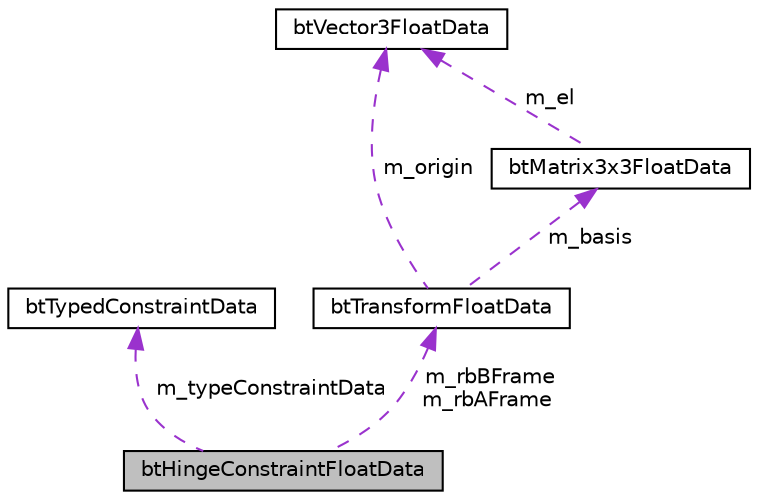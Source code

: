 digraph "btHingeConstraintFloatData"
{
  edge [fontname="Helvetica",fontsize="10",labelfontname="Helvetica",labelfontsize="10"];
  node [fontname="Helvetica",fontsize="10",shape=record];
  Node1 [label="btHingeConstraintFloatData",height=0.2,width=0.4,color="black", fillcolor="grey75", style="filled", fontcolor="black"];
  Node2 -> Node1 [dir="back",color="darkorchid3",fontsize="10",style="dashed",label=" m_typeConstraintData" ,fontname="Helvetica"];
  Node2 [label="btTypedConstraintData",height=0.2,width=0.4,color="black", fillcolor="white", style="filled",URL="$structbt_typed_constraint_data.html",tooltip="this structure is not used, except for loading pre-2.82 .bullet files "];
  Node3 -> Node1 [dir="back",color="darkorchid3",fontsize="10",style="dashed",label=" m_rbBFrame\nm_rbAFrame" ,fontname="Helvetica"];
  Node3 [label="btTransformFloatData",height=0.2,width=0.4,color="black", fillcolor="white", style="filled",URL="$structbt_transform_float_data.html",tooltip="for serialization "];
  Node4 -> Node3 [dir="back",color="darkorchid3",fontsize="10",style="dashed",label=" m_basis" ,fontname="Helvetica"];
  Node4 [label="btMatrix3x3FloatData",height=0.2,width=0.4,color="black", fillcolor="white", style="filled",URL="$structbt_matrix3x3_float_data.html",tooltip="for serialization "];
  Node5 -> Node4 [dir="back",color="darkorchid3",fontsize="10",style="dashed",label=" m_el" ,fontname="Helvetica"];
  Node5 [label="btVector3FloatData",height=0.2,width=0.4,color="black", fillcolor="white", style="filled",URL="$structbt_vector3_float_data.html"];
  Node5 -> Node3 [dir="back",color="darkorchid3",fontsize="10",style="dashed",label=" m_origin" ,fontname="Helvetica"];
}
